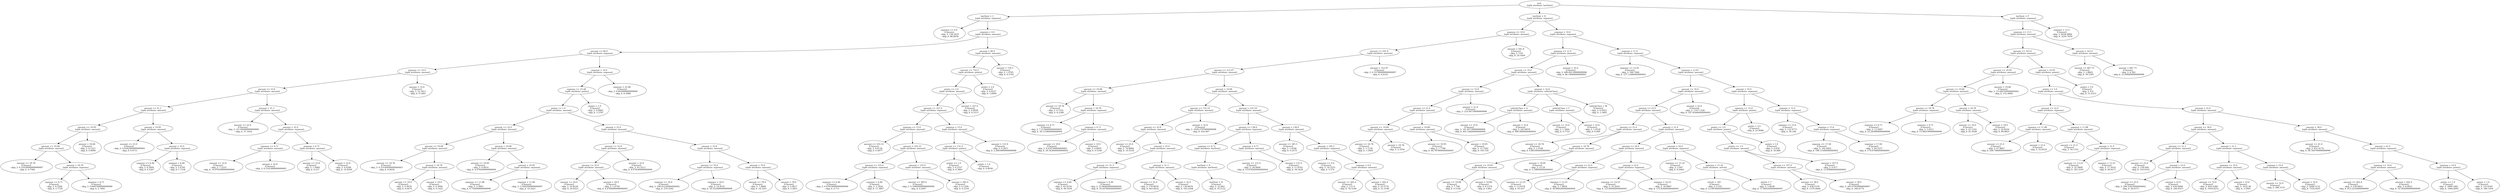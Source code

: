 // Road_Traffic_Fine_Management_Process-p_3-3
digraph "Road_Traffic_Fine_Management_Process-p_3-3" {
	"3c8ac6e2-2ae0-4199-8a0b-90c5cde96ee3" [label="root 
 [split attribute: lastSent]"]
	"8b87edb1-fcb9-4e4b-b943-2a21a270612b" [label="lastSent = C 
 [split attribute: expense]"]
	"3c8ac6e2-2ae0-4199-8a0b-90c5cde96ee3" -> "8b87edb1-fcb9-4e4b-b943-2a21a270612b"
	"3465c478-6ee4-44f3-8341-3a86ea8bcb90" [label="expense <= 0.0 
 [Classes]: 
 - skip_3: 138.2425 
 - skip_4: 86.6636"]
	"8b87edb1-fcb9-4e4b-b943-2a21a270612b" -> "3465c478-6ee4-44f3-8341-3a86ea8bcb90"
	"7e988e8c-6f2f-4faa-9e35-3d3722dd7f3a" [label="expense > 0.0 
 [split attribute: amount]"]
	"8b87edb1-fcb9-4e4b-b943-2a21a270612b" -> "7e988e8c-6f2f-4faa-9e35-3d3722dd7f3a"
	"4990831f-ee50-441d-a0a9-41668dd08fc7" [label="amount <= 80.0 
 [split attribute: expense]"]
	"7e988e8c-6f2f-4faa-9e35-3d3722dd7f3a" -> "4990831f-ee50-441d-a0a9-41668dd08fc7"
	"782bbbac-84f0-4ae8-b218-c2c6013eff1a" [label="expense <= 10.0 
 [split attribute: amount]"]
	"4990831f-ee50-441d-a0a9-41668dd08fc7" -> "782bbbac-84f0-4ae8-b218-c2c6013eff1a"
	"6c2f4e33-06a5-4f91-b559-552ac1a17e0f" [label="amount <= 33.6 
 [split attribute: amount]"]
	"782bbbac-84f0-4ae8-b218-c2c6013eff1a" -> "6c2f4e33-06a5-4f91-b559-552ac1a17e0f"
	"76dfb13e-3bcc-42c3-9fd2-5d990db0d128" [label="amount <= 31.3 
 [split attribute: amount]"]
	"6c2f4e33-06a5-4f91-b559-552ac1a17e0f" -> "76dfb13e-3bcc-42c3-9fd2-5d990db0d128"
	"dac1cecf-eb70-46bc-9997-8d6b6c5b7caa" [label="amount <= 19.95 
 [split attribute: amount]"]
	"76dfb13e-3bcc-42c3-9fd2-5d990db0d128" -> "dac1cecf-eb70-46bc-9997-8d6b6c5b7caa"
	"f6bd2519-2205-463a-8eb7-9614b49efdc7" [label="amount <= 19.68 
 [split attribute: amount]"]
	"dac1cecf-eb70-46bc-9997-8d6b6c5b7caa" -> "f6bd2519-2205-463a-8eb7-9614b49efdc7"
	"10e842d8-c78d-496d-bb1b-2da9261cf358" [label="amount <= 18.78 
 [Classes]: 
 - skip_3: 0.32439999999999997 
 - skip_4: 0.7584"]
	"f6bd2519-2205-463a-8eb7-9614b49efdc7" -> "10e842d8-c78d-496d-bb1b-2da9261cf358"
	"dedc398c-cc82-44e5-8d9e-1a2dbd2b305d" [label="amount > 18.78 
 [split attribute: expense]"]
	"f6bd2519-2205-463a-8eb7-9614b49efdc7" -> "dedc398c-cc82-44e5-8d9e-1a2dbd2b305d"
	"a6a32d69-6a62-4fba-8272-35fe54be46c2" [label="expense <= 6.71 
 [Classes]: 
 - skip_3: 0.5508 
 - skip_4: 2.7729"]
	"dedc398c-cc82-44e5-8d9e-1a2dbd2b305d" -> "a6a32d69-6a62-4fba-8272-35fe54be46c2"
	"cf5d8933-6ede-44ba-a622-398d729d02cf" [label="expense > 6.71 
 [Classes]: 
 - skip_3: 0.6487999999999999 
 - skip_4: 2.7492"]
	"dedc398c-cc82-44e5-8d9e-1a2dbd2b305d" -> "cf5d8933-6ede-44ba-a622-398d729d02cf"
	"44dbd4c9-6ef1-4404-b042-957a85375885" [label="amount > 19.68 
 [Classes]: 
 - skip_3: 0.1323 
 - skip_4: 0.9006"]
	"dac1cecf-eb70-46bc-9997-8d6b6c5b7caa" -> "44dbd4c9-6ef1-4404-b042-957a85375885"
	"b9232f40-a60d-4c64-865a-edae65acc567" [label="amount > 19.95 
 [split attribute: amount]"]
	"76dfb13e-3bcc-42c3-9fd2-5d990db0d128" -> "b9232f40-a60d-4c64-865a-edae65acc567"
	"d9145935-d695-4a92-85f2-d9f28a132096" [label="amount <= 25.0 
 [Classes]: 
 - skip_3: 4.9342999999999995 
 - skip_4: 0.0711"]
	"b9232f40-a60d-4c64-865a-edae65acc567" -> "d9145935-d695-4a92-85f2-d9f28a132096"
	"8be79e7f-09cc-4b40-b213-8f8366c328d6" [label="amount > 25.0 
 [split attribute: expense]"]
	"b9232f40-a60d-4c64-865a-edae65acc567" -> "8be79e7f-09cc-4b40-b213-8f8366c328d6"
	"7fc104b4-5a0e-4184-a4bc-7eb87ab3bd94" [label="expense <= 6.46 
 [Classes]: 
 - skip_3: 4.5609 
 - skip_4: 4.5267"]
	"8be79e7f-09cc-4b40-b213-8f8366c328d6" -> "7fc104b4-5a0e-4184-a4bc-7eb87ab3bd94"
	"35e390ea-b655-4532-9786-61be21678026" [label="expense > 6.46 
 [Classes]: 
 - skip_3: 2.4795 
 - skip_4: 1.7538"]
	"8be79e7f-09cc-4b40-b213-8f8366c328d6" -> "35e390ea-b655-4532-9786-61be21678026"
	"c6801ac4-924e-42ca-83f9-589e4a8f1aaa" [label="amount > 31.3 
 [split attribute: amount]"]
	"6c2f4e33-06a5-4f91-b559-552ac1a17e0f" -> "c6801ac4-924e-42ca-83f9-589e4a8f1aaa"
	"cd9971f0-b9d9-4765-92bc-a9ac3e9dcc2f" [label="amount <= 32.0 
 [Classes]: 
 - skip_3: 10.109499999999999 
 - skip_4: 37.1616"]
	"c6801ac4-924e-42ca-83f9-589e4a8f1aaa" -> "cd9971f0-b9d9-4765-92bc-a9ac3e9dcc2f"
	"dfbef392-46fd-4d82-bdf5-962d421f25bb" [label="amount > 32.0 
 [split attribute: expense]"]
	"c6801ac4-924e-42ca-83f9-589e4a8f1aaa" -> "dfbef392-46fd-4d82-bdf5-962d421f25bb"
	"369b0967-a50b-4fb7-bea8-3e8c7cb3b42f" [label="expense <= 6.71 
 [split attribute: amount]"]
	"dfbef392-46fd-4d82-bdf5-962d421f25bb" -> "369b0967-a50b-4fb7-bea8-3e8c7cb3b42f"
	"f5983a97-18cd-4e01-8127-5e5b17928e79" [label="amount <= 32.8 
 [Classes]: 
 - skip_3: 7.2233 
 - skip_4: 14.978399999999999"]
	"369b0967-a50b-4fb7-bea8-3e8c7cb3b42f" -> "f5983a97-18cd-4e01-8127-5e5b17928e79"
	"53acd8dd-8676-40e8-9d19-c6f8ddb25fd6" [label="amount > 32.8 
 [Classes]: 
 - skip_3: 6.5161999999999995"]
	"369b0967-a50b-4fb7-bea8-3e8c7cb3b42f" -> "53acd8dd-8676-40e8-9d19-c6f8ddb25fd6"
	"2a30ee65-bb10-4d6b-b8fb-054dc9c47840" [label="expense > 6.71 
 [split attribute: amount]"]
	"dfbef392-46fd-4d82-bdf5-962d421f25bb" -> "2a30ee65-bb10-4d6b-b8fb-054dc9c47840"
	"35cdb6d7-ce2a-4d8e-a97b-f5cda8c9dd39" [label="amount <= 32.8 
 [Classes]: 
 - skip_3: 1.5069 
 - skip_4: 0.237"]
	"2a30ee65-bb10-4d6b-b8fb-054dc9c47840" -> "35cdb6d7-ce2a-4d8e-a97b-f5cda8c9dd39"
	"01492c46-9b17-4caf-be79-f1ea26391182" [label="amount > 32.8 
 [Classes]: 
 - skip_3: 4.0206 
 - skip_4: 10.8309"]
	"2a30ee65-bb10-4d6b-b8fb-054dc9c47840" -> "01492c46-9b17-4caf-be79-f1ea26391182"
	"ea8a0604-c2b5-42ea-907e-84983418a4f6" [label="amount > 33.6 
 [Classes]: 
 - skip_3: 52.3413 
 - skip_4: 9.1482"]
	"782bbbac-84f0-4ae8-b218-c2c6013eff1a" -> "ea8a0604-c2b5-42ea-907e-84983418a4f6"
	"135a97fc-e812-4379-9c21-73bdc5b9aa26" [label="expense > 10.0 
 [split attribute: expense]"]
	"4990831f-ee50-441d-a0a9-41668dd08fc7" -> "135a97fc-e812-4379-9c21-73bdc5b9aa26"
	"3836d38f-8be8-4cd1-a9cb-e8fa0475db26" [label="expense <= 25.48 
 [split attribute: points]"]
	"135a97fc-e812-4379-9c21-73bdc5b9aa26" -> "3836d38f-8be8-4cd1-a9cb-e8fa0475db26"
	"8e157be7-10c1-4ba1-b589-9ec0df6c953f" [label="points <= 1.0 
 [split attribute: amount]"]
	"3836d38f-8be8-4cd1-a9cb-e8fa0475db26" -> "8e157be7-10c1-4ba1-b589-9ec0df6c953f"
	"5deb0eee-1633-4255-b790-3a53ccfda2ae" [label="amount <= 22.0 
 [split attribute: amount]"]
	"8e157be7-10c1-4ba1-b589-9ec0df6c953f" -> "5deb0eee-1633-4255-b790-3a53ccfda2ae"
	"5edcc43f-be86-480d-b75f-43aebad6dd50" [label="amount <= 19.68 
 [split attribute: amount]"]
	"5deb0eee-1633-4255-b790-3a53ccfda2ae" -> "5edcc43f-be86-480d-b75f-43aebad6dd50"
	"9fae6fb6-41e1-4847-adae-0681469cef1a" [label="amount <= 18.78 
 [Classes]: 
 - skip_3: 0.33140000000000003 
 - skip_4: 0.6636"]
	"5edcc43f-be86-480d-b75f-43aebad6dd50" -> "9fae6fb6-41e1-4847-adae-0681469cef1a"
	"357480e1-8147-455e-86e1-61a64388ad14" [label="amount > 18.78 
 [split attribute: amount]"]
	"5edcc43f-be86-480d-b75f-43aebad6dd50" -> "357480e1-8147-455e-86e1-61a64388ad14"
	"938dc009-ff22-4652-8d7b-80bfdedf701c" [label="amount <= 19.0 
 [Classes]: 
 - skip_3: 0.3678 
 - skip_4: 0.0474"]
	"357480e1-8147-455e-86e1-61a64388ad14" -> "938dc009-ff22-4652-8d7b-80bfdedf701c"
	"513db2ae-0142-4d0c-a44e-fe8d40084a7f" [label="amount > 19.0 
 [Classes]: 
 - skip_3: 0.3094 
 - skip_4: 0.1422"]
	"357480e1-8147-455e-86e1-61a64388ad14" -> "513db2ae-0142-4d0c-a44e-fe8d40084a7f"
	"0a0334cd-6023-4009-872b-f5b2f59bd535" [label="amount > 19.68 
 [split attribute: amount]"]
	"5deb0eee-1633-4255-b790-3a53ccfda2ae" -> "0a0334cd-6023-4009-872b-f5b2f59bd535"
	"e8cd6770-ccbb-4b63-a424-c189f70fe738" [label="amount <= 19.95 
 [Classes]: 
 - skip_3: 0.4914 
 - skip_4: 4.479299999999999"]
	"0a0334cd-6023-4009-872b-f5b2f59bd535" -> "e8cd6770-ccbb-4b63-a424-c189f70fe738"
	"4fdb1fbc-148a-43fd-8aa2-eac8da4a02bc" [label="amount > 19.95 
 [split attribute: expense]"]
	"0a0334cd-6023-4009-872b-f5b2f59bd535" -> "4fdb1fbc-148a-43fd-8aa2-eac8da4a02bc"
	"4446b927-c44d-44ea-b182-8de228ac4636" [label="expense <= 11.88 
 [Classes]: 
 - skip_3: 3.5893 
 - skip_4: 9.716999999999999"]
	"4fdb1fbc-148a-43fd-8aa2-eac8da4a02bc" -> "4446b927-c44d-44ea-b182-8de228ac4636"
	"8733480d-a8e1-4029-b43f-83a012d9aa47" [label="expense > 11.88 
 [Classes]: 
 - skip_3: 3.5492999999999997 
 - skip_4: 10.2621"]
	"4fdb1fbc-148a-43fd-8aa2-eac8da4a02bc" -> "8733480d-a8e1-4029-b43f-83a012d9aa47"
	"dfdef309-2e36-45e0-87e9-255761e16c08" [label="amount > 22.0 
 [split attribute: amount]"]
	"8e157be7-10c1-4ba1-b589-9ec0df6c953f" -> "dfdef309-2e36-45e0-87e9-255761e16c08"
	"99048255-6082-4eb4-a8ed-88732cf939e2" [label="amount <= 32.8 
 [split attribute: amount]"]
	"dfdef309-2e36-45e0-87e9-255761e16c08" -> "99048255-6082-4eb4-a8ed-88732cf939e2"
	"2b40c365-b92d-4c70-aa87-cba7a46187dd" [label="amount <= 25.0 
 [split attribute: amount]"]
	"99048255-6082-4eb4-a8ed-88732cf939e2" -> "2b40c365-b92d-4c70-aa87-cba7a46187dd"
	"d615fc60-ffa2-4a75-95b7-e0c38f27b61b" [label="amount <= 24.0 
 [Classes]: 
 - skip_3: 10.8239 
 - skip_4: 20.8323"]
	"2b40c365-b92d-4c70-aa87-cba7a46187dd" -> "d615fc60-ffa2-4a75-95b7-e0c38f27b61b"
	"2e443de1-312e-46c0-9c90-d8eceb07212e" [label="amount > 24.0 
 [Classes]: 
 - skip_3: 1.0759 
 - skip_4: 6.4700999999999995"]
	"2b40c365-b92d-4c70-aa87-cba7a46187dd" -> "2e443de1-312e-46c0-9c90-d8eceb07212e"
	"d2e35569-e5cc-4364-b21f-3084f193571a" [label="amount > 25.0 
 [Classes]: 
 - skip_3: 45.3213 
 - skip_4: 4.479299999999999"]
	"99048255-6082-4eb4-a8ed-88732cf939e2" -> "d2e35569-e5cc-4364-b21f-3084f193571a"
	"9ed19582-749d-4e90-ad70-a0b1f87f01e7" [label="amount > 32.8 
 [split attribute: amount]"]
	"dfdef309-2e36-45e0-87e9-255761e16c08" -> "9ed19582-749d-4e90-ad70-a0b1f87f01e7"
	"26286cd4-df69-42bd-a112-75f3b34e9702" [label="amount <= 70.0 
 [split attribute: expense]"]
	"9ed19582-749d-4e90-ad70-a0b1f87f01e7" -> "26286cd4-df69-42bd-a112-75f3b34e9702"
	"2a1534d6-dbb5-4b3a-9327-1734e9cf1c6a" [label="expense <= 16.0 
 [Classes]: 
 - skip_3: 206.41230000000002 
 - skip_4: 270.5592"]
	"26286cd4-df69-42bd-a112-75f3b34e9702" -> "2a1534d6-dbb5-4b3a-9327-1734e9cf1c6a"
	"812aedf4-d2d6-4531-8067-5f7aed7b2446" [label="expense > 16.0 
 [Classes]: 
 - skip_3: 14.4555 
 - skip_4: 16.352999999999998"]
	"26286cd4-df69-42bd-a112-75f3b34e9702" -> "812aedf4-d2d6-4531-8067-5f7aed7b2446"
	"576cb09a-f361-49a2-af2b-ed1c08dbe99b" [label="amount > 70.0 
 [split attribute: amount]"]
	"9ed19582-749d-4e90-ad70-a0b1f87f01e7" -> "576cb09a-f361-49a2-af2b-ed1c08dbe99b"
	"3c221b37-414c-4d47-a767-2a3c3efd5193" [label="amount <= 78.0 
 [Classes]: 
 - skip_3: 7.4806 
 - skip_4: 18.3201"]
	"576cb09a-f361-49a2-af2b-ed1c08dbe99b" -> "3c221b37-414c-4d47-a767-2a3c3efd5193"
	"55dc0c07-3d2e-4d15-a7a1-b67398952089" [label="amount > 78.0 
 [Classes]: 
 - skip_3: 5.0617 
 - skip_4: 5.2851"]
	"576cb09a-f361-49a2-af2b-ed1c08dbe99b" -> "55dc0c07-3d2e-4d15-a7a1-b67398952089"
	"46188352-0ad0-49fc-830a-b4f035ee0a4d" [label="points > 1.0 
 [Classes]: 
 - skip_3: 0.0965 
 - skip_4: 3.5787"]
	"3836d38f-8be8-4cd1-a9cb-e8fa0475db26" -> "46188352-0ad0-49fc-830a-b4f035ee0a4d"
	"0e75454f-0b78-459b-a9a6-0161efad11b5" [label="expense > 25.48 
 [Classes]: 
 - skip_3: 6.863899999999999 
 - skip_4: 8.3088"]
	"135a97fc-e812-4379-9c21-73bdc5b9aa26" -> "0e75454f-0b78-459b-a9a6-0161efad11b5"
	"ddab5779-bb27-4f33-ad8e-992c731818bc" [label="amount > 80.0 
 [split attribute: amount]"]
	"7e988e8c-6f2f-4faa-9e35-3d3722dd7f3a" -> "ddab5779-bb27-4f33-ad8e-992c731818bc"
	"9b71cfa2-7b12-47f5-87c6-90cd3c8b79d5" [label="amount <= 716.5 
 [split attribute: points]"]
	"ddab5779-bb27-4f33-ad8e-992c731818bc" -> "9b71cfa2-7b12-47f5-87c6-90cd3c8b79d5"
	"f5afbdb3-95f8-4323-964c-7dcae9318447" [label="points <= 2.0 
 [split attribute: amount]"]
	"9b71cfa2-7b12-47f5-87c6-90cd3c8b79d5" -> "f5afbdb3-95f8-4323-964c-7dcae9318447"
	"298c9ca7-039a-458d-b17c-b82175ce4a09" [label="amount <= 327.0 
 [split attribute: expense]"]
	"f5afbdb3-95f8-4323-964c-7dcae9318447" -> "298c9ca7-039a-458d-b17c-b82175ce4a09"
	"f0e96957-11a9-4efe-b229-91d91f4cbd3b" [label="expense <= 15.0 
 [split attribute: amount]"]
	"298c9ca7-039a-458d-b17c-b82175ce4a09" -> "f0e96957-11a9-4efe-b229-91d91f4cbd3b"
	"08e549fd-7e37-4f1e-a6b1-650f586d99df" [label="amount <= 103.33 
 [Classes]: 
 - skip_3: 0.6138 
 - skip_4: 0.4977"]
	"f0e96957-11a9-4efe-b229-91d91f4cbd3b" -> "08e549fd-7e37-4f1e-a6b1-650f586d99df"
	"2f30d81c-0b26-49bc-bc8b-684a22ae60b1" [label="amount > 103.33 
 [split attribute: amount]"]
	"f0e96957-11a9-4efe-b229-91d91f4cbd3b" -> "2f30d81c-0b26-49bc-bc8b-684a22ae60b1"
	"830c69f6-9932-4712-bccc-df3de222911b" [label="amount <= 155.0 
 [split attribute: expense]"]
	"2f30d81c-0b26-49bc-bc8b-684a22ae60b1" -> "830c69f6-9932-4712-bccc-df3de222911b"
	"2d898552-8d5d-49dd-829f-c34f8612c65c" [label="expense <= 6.46 
 [Classes]: 
 - skip_3: 0.07619999999999999 
 - skip_4: 0.711"]
	"830c69f6-9932-4712-bccc-df3de222911b" -> "2d898552-8d5d-49dd-829f-c34f8612c65c"
	"53e140db-3ead-47bf-be4f-07054ebd86f4" [label="expense > 6.46 
 [Classes]: 
 - skip_3: 3.1824 
 - skip_4: 11.3997"]
	"830c69f6-9932-4712-bccc-df3de222911b" -> "53e140db-3ead-47bf-be4f-07054ebd86f4"
	"ea229d6b-ceef-4b2d-937c-f58d01262354" [label="amount > 155.0 
 [split attribute: amount]"]
	"2f30d81c-0b26-49bc-bc8b-684a22ae60b1" -> "ea229d6b-ceef-4b2d-937c-f58d01262354"
	"f809c184-e786-48f0-82fe-05a9e23f6a15" [label="amount <= 285.0 
 [Classes]: 
 - skip_3: 0.16849999999999998 
 - skip_4: 0.2607"]
	"ea229d6b-ceef-4b2d-937c-f58d01262354" -> "f809c184-e786-48f0-82fe-05a9e23f6a15"
	"c3ba6b68-47b8-4e64-8e9f-54fbf14b8c0b" [label="amount > 285.0 
 [Classes]: 
 - skip_3: 0.1294 
 - skip_4: 0.3318"]
	"ea229d6b-ceef-4b2d-937c-f58d01262354" -> "c3ba6b68-47b8-4e64-8e9f-54fbf14b8c0b"
	"b9407b09-7a67-455e-a525-4f3e38063bcf" [label="expense > 15.0 
 [split attribute: amount]"]
	"298c9ca7-039a-458d-b17c-b82175ce4a09" -> "b9407b09-7a67-455e-a525-4f3e38063bcf"
	"88c78b94-5e5a-47ab-9db3-5bb954303c3e" [label="amount <= 131.0 
 [split attribute: points]"]
	"b9407b09-7a67-455e-a525-4f3e38063bcf" -> "88c78b94-5e5a-47ab-9db3-5bb954303c3e"
	"595b1772-22d4-40a6-b88f-6bf564ad9738" [label="points <= 1.0 
 [Classes]: 
 - skip_3: 0.2337 
 - skip_4: 4.3845"]
	"88c78b94-5e5a-47ab-9db3-5bb954303c3e" -> "595b1772-22d4-40a6-b88f-6bf564ad9738"
	"bab2242c-7a4f-4ee6-a56f-41d272cbc64e" [label="points > 1.0 
 [Classes]: 
 - skip_4: 0.8058"]
	"88c78b94-5e5a-47ab-9db3-5bb954303c3e" -> "bab2242c-7a4f-4ee6-a56f-41d272cbc64e"
	"615f0a57-f219-4c54-b170-bb1baa727dad" [label="amount > 131.0 
 [Classes]: 
 - skip_3: 0.2871 
 - skip_4: 2.2843999999999998"]
	"b9407b09-7a67-455e-a525-4f3e38063bcf" -> "615f0a57-f219-4c54-b170-bb1baa727dad"
	"b9700f1c-7d1f-40aa-8049-1d854be0df4a" [label="amount > 327.0 
 [Classes]: 
 - skip_3: 0.0936 
 - skip_4: 4.5313"]
	"f5afbdb3-95f8-4323-964c-7dcae9318447" -> "b9700f1c-7d1f-40aa-8049-1d854be0df4a"
	"19b393b0-5647-46c4-9424-a918868e0d11" [label="points > 2.0 
 [Classes]: 
 - skip_3: 0.0237 
 - skip_4: 3.0099"]
	"9b71cfa2-7b12-47f5-87c6-90cd3c8b79d5" -> "19b393b0-5647-46c4-9424-a918868e0d11"
	"bf13ed78-b880-4482-ad17-93bc5e2b0a51" [label="amount > 716.5 
 [Classes]: 
 - skip_3: 1.0705 
 - skip_4: 0.3792"]
	"ddab5779-bb27-4f33-ad8e-992c731818bc" -> "bf13ed78-b880-4482-ad17-93bc5e2b0a51"
	"0e0232b1-1c31-4fa6-986e-9035e5425f52" [label="lastSent = N 
 [split attribute: expense]"]
	"3c8ac6e2-2ae0-4199-8a0b-90c5cde96ee3" -> "0e0232b1-1c31-4fa6-986e-9035e5425f52"
	"c3de9c24-60a2-4fd9-9326-acb28c176ae5" [label="expense <= 10.0 
 [split attribute: amount]"]
	"0e0232b1-1c31-4fa6-986e-9035e5425f52" -> "c3de9c24-60a2-4fd9-9326-acb28c176ae5"
	"f431fc5c-f9d4-425a-9e79-206a01028817" [label="amount <= 541.8 
 [split attribute: amount]"]
	"c3de9c24-60a2-4fd9-9326-acb28c176ae5" -> "f431fc5c-f9d4-425a-9e79-206a01028817"
	"39b26da2-01a4-4e66-9ebb-708c6da9d5cb" [label="amount <= 312.97 
 [split attribute: amount]"]
	"f431fc5c-f9d4-425a-9e79-206a01028817" -> "39b26da2-01a4-4e66-9ebb-708c6da9d5cb"
	"660966d6-31a7-40d5-b1e0-e85b27974653" [label="amount <= 19.68 
 [split attribute: amount]"]
	"39b26da2-01a4-4e66-9ebb-708c6da9d5cb" -> "660966d6-31a7-40d5-b1e0-e85b27974653"
	"9a1fabbe-fab0-4c70-be21-77b9ea5fd166" [label="amount <= 18.78 
 [Classes]: 
 - skip_3: 4.7102 
 - skip_4: 8.2368"]
	"660966d6-31a7-40d5-b1e0-e85b27974653" -> "9a1fabbe-fab0-4c70-be21-77b9ea5fd166"
	"69064642-ed0b-440f-9180-91209a976734" [label="amount > 18.78 
 [split attribute: expense]"]
	"660966d6-31a7-40d5-b1e0-e85b27974653" -> "69064642-ed0b-440f-9180-91209a976734"
	"603fcf35-7cf7-4113-ad09-e692049cb195" [label="expense <= 6.71 
 [Classes]: 
 - skip_3: 7.2136000000000005 
 - skip_4: 30.115800000000004"]
	"69064642-ed0b-440f-9180-91209a976734" -> "603fcf35-7cf7-4113-ad09-e692049cb195"
	"7424dd74-bed9-4bed-a440-5ea6727affd4" [label="expense > 6.71 
 [split attribute: amount]"]
	"69064642-ed0b-440f-9180-91209a976734" -> "7424dd74-bed9-4bed-a440-5ea6727affd4"
	"da55f4b1-a8f8-4832-898c-92f3d89556e7" [label="amount <= 19.0 
 [Classes]: 
 - skip_3: 8.434700000000001 
 - skip_4: 29.343600000000002"]
	"7424dd74-bed9-4bed-a440-5ea6727affd4" -> "da55f4b1-a8f8-4832-898c-92f3d89556e7"
	"2688d8bf-2d84-4181-8fa3-a191c3119631" [label="amount > 19.0 
 [Classes]: 
 - skip_3: 0.8405 
 - skip_4: 0.5148"]
	"7424dd74-bed9-4bed-a440-5ea6727affd4" -> "2688d8bf-2d84-4181-8fa3-a191c3119631"
	"90e7170e-ba7f-4a83-bb9b-6bfb123da684" [label="amount > 19.68 
 [split attribute: amount]"]
	"39b26da2-01a4-4e66-9ebb-708c6da9d5cb" -> "90e7170e-ba7f-4a83-bb9b-6bfb123da684"
	"9d1999b2-fa15-4c14-b75f-ab8021c2f57d" [label="amount <= 125.19 
 [split attribute: amount]"]
	"90e7170e-ba7f-4a83-bb9b-6bfb123da684" -> "9d1999b2-fa15-4c14-b75f-ab8021c2f57d"
	"8cfd2116-dc16-4892-b712-72c262e4b0ba" [label="amount <= 32.8 
 [split attribute: amount]"]
	"9d1999b2-fa15-4c14-b75f-ab8021c2f57d" -> "8cfd2116-dc16-4892-b712-72c262e4b0ba"
	"cd102b12-360d-49e7-a234-1ce4b4bf3e6d" [label="amount <= 25.0 
 [Classes]: 
 - skip_3: 74.8984 
 - skip_4: 10.5534"]
	"8cfd2116-dc16-4892-b712-72c262e4b0ba" -> "cd102b12-360d-49e7-a234-1ce4b4bf3e6d"
	"338b8ed9-2d63-4dc1-9160-f35f45cd5ff1" [label="amount > 25.0 
 [split attribute: amount]"]
	"8cfd2116-dc16-4892-b712-72c262e4b0ba" -> "338b8ed9-2d63-4dc1-9160-f35f45cd5ff1"
	"9479b01b-b0c9-4bdd-8d90-9e9eca5bb236" [label="amount <= 31.3 
 [split attribute: expense]"]
	"338b8ed9-2d63-4dc1-9160-f35f45cd5ff1" -> "9479b01b-b0c9-4bdd-8d90-9e9eca5bb236"
	"ca6be4dd-4a9f-4652-a269-38983434c9c4" [label="expense <= 6.46 
 [Classes]: 
 - skip_3: 83.4234 
 - skip_4: 49.1634"]
	"9479b01b-b0c9-4bdd-8d90-9e9eca5bb236" -> "ca6be4dd-4a9f-4652-a269-38983434c9c4"
	"d5d1b552-2fc1-40bc-8694-37eb160f981d" [label="expense > 6.46 
 [Classes]: 
 - skip_3: 33.964600000000004 
 - skip_4: 19.047600000000003"]
	"9479b01b-b0c9-4bdd-8d90-9e9eca5bb236" -> "d5d1b552-2fc1-40bc-8694-37eb160f981d"
	"86a42b40-43d2-4c3f-a167-304d7436741e" [label="amount > 31.3 
 [split attribute: amount]"]
	"338b8ed9-2d63-4dc1-9160-f35f45cd5ff1" -> "86a42b40-43d2-4c3f-a167-304d7436741e"
	"8a4bce23-0931-41d6-be55-b7c7a88699c5" [label="amount <= 32.0 
 [Classes]: 
 - skip_3: 179.0878 
 - skip_4: 403.6032"]
	"86a42b40-43d2-4c3f-a167-304d7436741e" -> "8a4bce23-0931-41d6-be55-b7c7a88699c5"
	"0562f22e-4f68-409f-9ef9-62471ed80978" [label="amount > 32.0 
 [Classes]: 
 - skip_3: 130.6676 
 - skip_4: 165.2508"]
	"86a42b40-43d2-4c3f-a167-304d7436741e" -> "0562f22e-4f68-409f-9ef9-62471ed80978"
	"799529fd-12a2-4468-b085-6e30a1d8e7d3" [label="amount > 32.8 
 [Classes]: 
 - skip_3: 1628.2787999999998 
 - skip_4: 416.947"]
	"9d1999b2-fa15-4c14-b75f-ab8021c2f57d" -> "799529fd-12a2-4468-b085-6e30a1d8e7d3"
	"7b9de686-f168-4589-9568-cd8972f27d66" [label="amount > 125.19 
 [split attribute: amount]"]
	"90e7170e-ba7f-4a83-bb9b-6bfb123da684" -> "7b9de686-f168-4589-9568-cd8972f27d66"
	"f187f090-c1d2-4c79-96b3-1ffafa60b579" [label="amount <= 138.0 
 [split attribute: expense]"]
	"7b9de686-f168-4589-9568-cd8972f27d66" -> "f187f090-c1d2-4c79-96b3-1ffafa60b579"
	"c4f05e3d-2b02-41a9-9ab0-a54fccd27c5c" [label="expense <= 6.71 
 [split attribute: lastSent]"]
	"f187f090-c1d2-4c79-96b3-1ffafa60b579" -> "c4f05e3d-2b02-41a9-9ab0-a54fccd27c5c"
	"6674ff06-2107-4e0e-8531-b2ed92de5404" [label="lastSent = N 
 [split attribute: lastSent]"]
	"c4f05e3d-2b02-41a9-9ab0-a54fccd27c5c" -> "6674ff06-2107-4e0e-8531-b2ed92de5404"
	"36eae4bc-df4c-48fd-ad7a-785f88ba670e" [label="lastSent = N 
 [Classes]: 
 - skip_3: 32.062 
 - skip_4: 35.5122"]
	"6674ff06-2107-4e0e-8531-b2ed92de5404" -> "36eae4bc-df4c-48fd-ad7a-785f88ba670e"
	"e24b0ea0-399a-47e0-80ff-77a3e5f1e728" [label="expense > 6.71 
 [split attribute: amount]"]
	"f187f090-c1d2-4c79-96b3-1ffafa60b579" -> "e24b0ea0-399a-47e0-80ff-77a3e5f1e728"
	"2f5f401f-faf1-4ea4-b9b5-dc37904d7798" [label="amount <= 131.0 
 [Classes]: 
 - skip_3: 28.0604 
 - skip_4: 53.678200000000004"]
	"e24b0ea0-399a-47e0-80ff-77a3e5f1e728" -> "2f5f401f-faf1-4ea4-b9b5-dc37904d7798"
	"68eb20ca-46c9-4508-a073-404cece417a4" [label="amount > 131.0 
 [Classes]: 
 - skip_3: 11.8762 
 - skip_4: 36.3436"]
	"e24b0ea0-399a-47e0-80ff-77a3e5f1e728" -> "68eb20ca-46c9-4508-a073-404cece417a4"
	"0bdfc1b6-adcb-428a-a197-e346eacd395e" [label="amount > 138.0 
 [split attribute: amount]"]
	"7b9de686-f168-4589-9568-cd8972f27d66" -> "0bdfc1b6-adcb-428a-a197-e346eacd395e"
	"798a8ede-1223-4755-a971-ebcc87686a6f" [label="amount <= 185.5 
 [Classes]: 
 - skip_3: 1.4196 
 - skip_4: 0.2574"]
	"0bdfc1b6-adcb-428a-a197-e346eacd395e" -> "798a8ede-1223-4755-a971-ebcc87686a6f"
	"6632077f-03a5-4fa2-9bcc-4d8e218314d3" [label="amount > 185.5 
 [split attribute: expense]"]
	"0bdfc1b6-adcb-428a-a197-e346eacd395e" -> "6632077f-03a5-4fa2-9bcc-4d8e218314d3"
	"3c9d9630-6640-48b6-a832-fac7b137369f" [label="expense <= 0.0 
 [Classes]: 
 - skip_3: 18.3255 
 - skip_4: 5.574"]
	"6632077f-03a5-4fa2-9bcc-4d8e218314d3" -> "3c9d9630-6640-48b6-a832-fac7b137369f"
	"38ef6199-e5b8-43cb-b622-9d9046c8b7ec" [label="expense > 0.0 
 [split attribute: amount]"]
	"6632077f-03a5-4fa2-9bcc-4d8e218314d3" -> "38ef6199-e5b8-43cb-b622-9d9046c8b7ec"
	"a5e98686-ebc0-4254-abb1-6528cf16e133" [label="amount <= 262.4 
 [Classes]: 
 - skip_3: 111.0 
 - skip_4: 78.5148"]
	"38ef6199-e5b8-43cb-b622-9d9046c8b7ec" -> "a5e98686-ebc0-4254-abb1-6528cf16e133"
	"e6a61dbc-2c78-4057-870c-14a8eebdb850" [label="amount > 262.4 
 [Classes]: 
 - skip_3: 25.5735 
 - skip_4: 31.5148"]
	"38ef6199-e5b8-43cb-b622-9d9046c8b7ec" -> "e6a61dbc-2c78-4057-870c-14a8eebdb850"
	"11dd2b80-a45b-46fa-8618-9fd75639ec67" [label="amount > 312.97 
 [Classes]: 
 - skip_3: 0.33799999999999997 
 - skip_4: 4.6332"]
	"f431fc5c-f9d4-425a-9e79-206a01028817" -> "11dd2b80-a45b-46fa-8618-9fd75639ec67"
	"6c713e26-d489-44f6-8487-4d267cc0ab79" [label="amount > 541.8 
 [Classes]: 
 - skip_3: 5.65 
 - skip_4: 24.5444"]
	"c3de9c24-60a2-4fd9-9326-acb28c176ae5" -> "6c713e26-d489-44f6-8487-4d267cc0ab79"
	"8b98f97e-8a37-42bb-bd99-d3cd79d270f7" [label="expense > 10.0 
 [split attribute: expense]"]
	"0e0232b1-1c31-4fa6-986e-9035e5425f52" -> "8b98f97e-8a37-42bb-bd99-d3cd79d270f7"
	"38be44a2-afea-44e8-92cd-bac446f4c5b5" [label="expense <= 11.0 
 [split attribute: amount]"]
	"8b98f97e-8a37-42bb-bd99-d3cd79d270f7" -> "38be44a2-afea-44e8-92cd-bac446f4c5b5"
	"f81a5719-10da-4646-b14e-564a412e1103" [label="amount <= 35.0 
 [split attribute: amount]"]
	"38be44a2-afea-44e8-92cd-bac446f4c5b5" -> "f81a5719-10da-4646-b14e-564a412e1103"
	"08acdd30-0429-4f20-90ce-4aafb4776378" [label="amount <= 32.8 
 [split attribute: amount]"]
	"f81a5719-10da-4646-b14e-564a412e1103" -> "08acdd30-0429-4f20-90ce-4aafb4776378"
	"54fa61e6-954d-46a4-9d99-f4787af5c140" [label="amount <= 21.0 
 [split attribute: amount]"]
	"08acdd30-0429-4f20-90ce-4aafb4776378" -> "54fa61e6-954d-46a4-9d99-f4787af5c140"
	"e5c1f9f3-5e07-44b5-b956-fb65306c9a77" [label="amount <= 19.68 
 [split attribute: amount]"]
	"54fa61e6-954d-46a4-9d99-f4787af5c140" -> "e5c1f9f3-5e07-44b5-b956-fb65306c9a77"
	"a2bdc39a-0e72-4c1a-adc5-e4b2cd973d4b" [label="amount <= 18.78 
 [Classes]: 
 - skip_3: 1.1128 
 - skip_4: 1.5444"]
	"e5c1f9f3-5e07-44b5-b956-fb65306c9a77" -> "a2bdc39a-0e72-4c1a-adc5-e4b2cd973d4b"
	"bd898c57-fbeb-4747-844c-97eb4e4d147d" [label="amount > 18.78 
 [Classes]: 
 - skip_3: 2.1056"]
	"e5c1f9f3-5e07-44b5-b956-fb65306c9a77" -> "bd898c57-fbeb-4747-844c-97eb4e4d147d"
	"d64a8d78-646f-4ab8-9c24-6daebd88dec5" [label="amount > 19.68 
 [split attribute: amount]"]
	"54fa61e6-954d-46a4-9d99-f4787af5c140" -> "d64a8d78-646f-4ab8-9c24-6daebd88dec5"
	"500493e3-5ecb-4b43-a63f-a79c0836366a" [label="amount <= 19.95 
 [Classes]: 
 - skip_3: 1.7766 
 - skip_4: 44.787600000000005"]
	"d64a8d78-646f-4ab8-9c24-6daebd88dec5" -> "500493e3-5ecb-4b43-a63f-a79c0836366a"
	"13853d76-4516-4277-8e90-8909788c36fe" [label="amount > 19.95 
 [Classes]: 
 - skip_3: 15.7282 
 - skip_4: 105.534"]
	"d64a8d78-646f-4ab8-9c24-6daebd88dec5" -> "13853d76-4516-4277-8e90-8909788c36fe"
	"8b4f8c3e-054e-488c-a800-ec40279f98dd" [label="amount > 21.0 
 [Classes]: 
 - skip_3: 214.04739999999998"]
	"08acdd30-0429-4f20-90ce-4aafb4776378" -> "8b4f8c3e-054e-488c-a800-ec40279f98dd"
	"b8f71ef4-7a82-472a-8a48-701153e01728" [label="amount > 32.8 
 [split attribute: vehicleClass]"]
	"f81a5719-10da-4646-b14e-564a412e1103" -> "b8f71ef4-7a82-472a-8a48-701153e01728"
	"694f30cf-420f-4578-9896-29695c87096a" [label="vehicleClass = A 
 [split attribute: amount]"]
	"b8f71ef4-7a82-472a-8a48-701153e01728" -> "694f30cf-420f-4578-9896-29695c87096a"
	"8b90e384-b0d1-48f5-8511-4ee9c1321567" [label="amount <= 33.6 
 [Classes]: 
 - skip_3: 141.85739999999998 
 - skip_4: 401.54400000000004"]
	"694f30cf-420f-4578-9896-29695c87096a" -> "8b90e384-b0d1-48f5-8511-4ee9c1321567"
	"7e98f416-0f3d-40cb-8939-7619b3221900" [label="amount > 33.6 
 [Classes]: 
 - skip_3: 243.8978 
 - skip_4: 900.9000000000001"]
	"694f30cf-420f-4578-9896-29695c87096a" -> "7e98f416-0f3d-40cb-8939-7619b3221900"
	"e9bb9a53-2dbb-4bf2-bbfc-e3815b4f2d07" [label="vehicleClass = C 
 [split attribute: amount]"]
	"b8f71ef4-7a82-472a-8a48-701153e01728" -> "e9bb9a53-2dbb-4bf2-bbfc-e3815b4f2d07"
	"5bd63396-5c5f-42c4-8cb1-05c643356d71" [label="amount <= 33.6 
 [Classes]: 
 - skip_3: 1.1844 
 - skip_4: 0.7722"]
	"e9bb9a53-2dbb-4bf2-bbfc-e3815b4f2d07" -> "5bd63396-5c5f-42c4-8cb1-05c643356d71"
	"518badcb-f532-4a72-8ad7-b3fe1196f597" [label="amount > 33.6 
 [Classes]: 
 - skip_3: 1.0528 
 - skip_4: 9.009"]
	"e9bb9a53-2dbb-4bf2-bbfc-e3815b4f2d07" -> "518badcb-f532-4a72-8ad7-b3fe1196f597"
	"d7456d36-540b-4d0f-8ec6-223eb0fda60f" [label="vehicleClass = M 
 [Classes]: 
 - skip_3: 0.5922 
 - skip_4: 3.3462"]
	"b8f71ef4-7a82-472a-8a48-701153e01728" -> "d7456d36-540b-4d0f-8ec6-223eb0fda60f"
	"478970d1-8557-4e09-bc42-fc9512e73dc0" [label="amount > 35.0 
 [Classes]: 
 - skip_3: 489.60139999999996 
 - skip_4: 96.19940000000001"]
	"38be44a2-afea-44e8-92cd-bac446f4c5b5" -> "478970d1-8557-4e09-bc42-fc9512e73dc0"
	"02ff9821-f548-471b-a6a0-71c2baae7624" [label="expense > 11.0 
 [split attribute: expense]"]
	"8b98f97e-8a37-42bb-bd99-d3cd79d270f7" -> "02ff9821-f548-471b-a6a0-71c2baae7624"
	"82b4c0d4-c571-46ce-8f2e-f144488b6240" [label="expense <= 12.91 
 [Classes]: 
 - skip_3: 590.7964 
 - skip_4: 127.12480000000001"]
	"02ff9821-f548-471b-a6a0-71c2baae7624" -> "82b4c0d4-c571-46ce-8f2e-f144488b6240"
	"818e2c5f-bf79-4a0f-acac-a3d1953ab446" [label="expense > 12.91 
 [split attribute: amount]"]
	"02ff9821-f548-471b-a6a0-71c2baae7624" -> "818e2c5f-bf79-4a0f-acac-a3d1953ab446"
	"097345b1-7f77-4df4-909f-2d316d34967a" [label="amount <= 35.0 
 [split attribute: amount]"]
	"818e2c5f-bf79-4a0f-acac-a3d1953ab446" -> "097345b1-7f77-4df4-909f-2d316d34967a"
	"153667df-d360-45d2-b9aa-6ff59654cd8c" [label="amount <= 25.0 
 [split attribute: amount]"]
	"097345b1-7f77-4df4-909f-2d316d34967a" -> "153667df-d360-45d2-b9aa-6ff59654cd8c"
	"329611f1-536b-40d9-a502-f00578d08e30" [label="amount <= 21.0 
 [split attribute: amount]"]
	"153667df-d360-45d2-b9aa-6ff59654cd8c" -> "329611f1-536b-40d9-a502-f00578d08e30"
	"bff9efc7-2b0f-4dd0-84f4-abdb98e2a029" [label="amount <= 18.78 
 [Classes]: 
 - skip_3: 1.5106 
 - skip_4: 4.861000000000001"]
	"329611f1-536b-40d9-a502-f00578d08e30" -> "bff9efc7-2b0f-4dd0-84f4-abdb98e2a029"
	"87c06e73-8f45-4c87-962e-e6ec394a0114" [label="amount > 18.78 
 [split attribute: amount]"]
	"329611f1-536b-40d9-a502-f00578d08e30" -> "87c06e73-8f45-4c87-962e-e6ec394a0114"
	"8bc69742-9351-4de5-9892-d8795b384dc2" [label="amount <= 19.95 
 [split attribute: amount]"]
	"87c06e73-8f45-4c87-962e-e6ec394a0114" -> "8bc69742-9351-4de5-9892-d8795b384dc2"
	"b06fab9b-68aa-4205-91dc-03afa0353cd4" [label="amount <= 19.68 
 [Classes]: 
 - skip_3: 7.748 
 - skip_4: 0.5148"]
	"8bc69742-9351-4de5-9892-d8795b384dc2" -> "b06fab9b-68aa-4205-91dc-03afa0353cd4"
	"44b64282-f56c-4006-99b9-e786222ebbac" [label="amount > 19.68 
 [Classes]: 
 - skip_3: 8.1374 
 - skip_4: 3.861"]
	"8bc69742-9351-4de5-9892-d8795b384dc2" -> "44b64282-f56c-4006-99b9-e786222ebbac"
	"dfa59e34-e725-4195-b857-bc3e79bbc959" [label="amount > 19.95 
 [Classes]: 
 - skip_3: 23.29 
 - skip_4: 5.148000000000001"]
	"87c06e73-8f45-4c87-962e-e6ec394a0114" -> "dfa59e34-e725-4195-b857-bc3e79bbc959"
	"7b8b1ed3-2531-41f7-9d50-b3c3b4a25a4c" [label="amount > 21.0 
 [split attribute: amount]"]
	"153667df-d360-45d2-b9aa-6ff59654cd8c" -> "7b8b1ed3-2531-41f7-9d50-b3c3b4a25a4c"
	"b7084b5b-4501-471f-a907-f2208ed2fc85" [label="amount <= 24.0 
 [split attribute: amount]"]
	"7b8b1ed3-2531-41f7-9d50-b3c3b4a25a4c" -> "b7084b5b-4501-471f-a907-f2208ed2fc85"
	"cd262ba7-b471-4e7a-b334-246a9b61e31a" [label="amount <= 22.0 
 [split attribute: expense]"]
	"b7084b5b-4501-471f-a907-f2208ed2fc85" -> "cd262ba7-b471-4e7a-b334-246a9b61e31a"
	"04997971-e87e-4f9a-bd4a-2991801eb72a" [label="expense <= 13.25 
 [Classes]: 
 - skip_3: 13.0378 
 - skip_4: 65.637"]
	"cd262ba7-b471-4e7a-b334-246a9b61e31a" -> "04997971-e87e-4f9a-bd4a-2991801eb72a"
	"e118d70d-3b69-4823-84e9-5181fde8d048" [label="expense > 13.25 
 [Classes]: 
 - skip_3: 7.8854 
 - skip_4: 40.669200000000004"]
	"cd262ba7-b471-4e7a-b334-246a9b61e31a" -> "e118d70d-3b69-4823-84e9-5181fde8d048"
	"4b90118e-4274-48cb-b35f-28cb8384d453" [label="amount > 22.0 
 [split attribute: expense]"]
	"b7084b5b-4501-471f-a907-f2208ed2fc85" -> "4b90118e-4274-48cb-b35f-28cb8384d453"
	"6ba09d38-3cd6-487e-a36f-f3bfc2d19b01" [label="expense <= 14.25 
 [Classes]: 
 - skip_3: 35.2616 
 - skip_4: 123.80940000000001"]
	"4b90118e-4274-48cb-b35f-28cb8384d453" -> "6ba09d38-3cd6-487e-a36f-f3bfc2d19b01"
	"3a7e9a93-bc93-4846-be3b-cb79171b9a4e" [label="expense > 14.25 
 [Classes]: 
 - skip_3: 34.9987 
 - skip_4: 115.83000000000001"]
	"4b90118e-4274-48cb-b35f-28cb8384d453" -> "3a7e9a93-bc93-4846-be3b-cb79171b9a4e"
	"5f6bc6a0-ac64-4019-9c17-1072bfac264a" [label="amount > 24.0 
 [split attribute: expense]"]
	"7b8b1ed3-2531-41f7-9d50-b3c3b4a25a4c" -> "5f6bc6a0-ac64-4019-9c17-1072bfac264a"
	"c83fcbca-1405-4167-a5c6-096394cad865" [label="expense <= 15.16 
 [Classes]: 
 - skip_3: 2.047 
 - skip_4: 9.2664"]
	"5f6bc6a0-ac64-4019-9c17-1072bfac264a" -> "c83fcbca-1405-4167-a5c6-096394cad865"
	"6950f7f0-cad1-4a81-9c0c-9fff06f82e34" [label="expense > 15.16 
 [split attribute: article]"]
	"5f6bc6a0-ac64-4019-9c17-1072bfac264a" -> "6950f7f0-cad1-4a81-9c0c-9fff06f82e34"
	"ef7536da-d064-42be-bb6b-2933d19e1940" [label="article = 181 
 [Classes]: 
 - skip_3: 0.101 
 - skip_4: 12.097800000000001"]
	"6950f7f0-cad1-4a81-9c0c-9fff06f82e34" -> "ef7536da-d064-42be-bb6b-2933d19e1940"
	"5ff38fe9-8505-4557-8261-0a3053bb837f" [label="article = 7 
 [Classes]: 
 - skip_3: 5.4638 
 - skip_4: 57.400200000000005"]
	"6950f7f0-cad1-4a81-9c0c-9fff06f82e34" -> "5ff38fe9-8505-4557-8261-0a3053bb837f"
	"fc6716ef-4257-4f45-9c47-af387f263c0b" [label="amount > 25.0 
 [Classes]: 
 - skip_3: 1147.1326 
 - skip_4: 107.85060000000001"]
	"097345b1-7f77-4df4-909f-2d316d34967a" -> "fc6716ef-4257-4f45-9c47-af387f263c0b"
	"843476c2-0fb3-4065-928a-53b2c1144a92" [label="amount > 35.0 
 [split attribute: expense]"]
	"818e2c5f-bf79-4a0f-acac-a3d1953ab446" -> "843476c2-0fb3-4065-928a-53b2c1144a92"
	"afd63df0-fe61-4da7-8a7c-9c9b81af4d3f" [label="expense <= 15.0 
 [split attribute: points]"]
	"843476c2-0fb3-4065-928a-53b2c1144a92" -> "afd63df0-fe61-4da7-8a7c-9c9b81af4d3f"
	"e551b3e8-f60d-4b41-9718-73b5347355ea" [label="points <= 2.0 
 [split attribute: points]"]
	"afd63df0-fe61-4da7-8a7c-9c9b81af4d3f" -> "e551b3e8-f60d-4b41-9718-73b5347355ea"
	"7c769c31-7cf8-47f3-8c52-b6d94d45c01c" [label="points <= 1.0 
 [split attribute: amount]"]
	"e551b3e8-f60d-4b41-9718-73b5347355ea" -> "7c769c31-7cf8-47f3-8c52-b6d94d45c01c"
	"de037371-a55b-4165-bfcb-c91e75fe84e3" [label="amount <= 357.0 
 [split attribute: amount]"]
	"7c769c31-7cf8-47f3-8c52-b6d94d45c01c" -> "de037371-a55b-4165-bfcb-c91e75fe84e3"
	"c3edc794-3c74-4514-ac5b-fc390b3a3572" [label="amount <= 38.0 
 [Classes]: 
 - skip_3: 438.5376 
 - skip_4: 1379.4066"]
	"de037371-a55b-4165-bfcb-c91e75fe84e3" -> "c3edc794-3c74-4514-ac5b-fc390b3a3572"
	"1f8c91fc-cf2f-4f64-aee6-12620d3bc0be" [label="amount > 38.0 
 [Classes]: 
 - skip_3: 263.07959999999997 
 - skip_4: 346.8774"]
	"de037371-a55b-4165-bfcb-c91e75fe84e3" -> "1f8c91fc-cf2f-4f64-aee6-12620d3bc0be"
	"306de877-4fee-4aba-b22a-c62cf0fc55e5" [label="amount > 357.0 
 [Classes]: 
 - skip_3: 0.477 
 - skip_4: 15.958800000000002"]
	"7c769c31-7cf8-47f3-8c52-b6d94d45c01c" -> "306de877-4fee-4aba-b22a-c62cf0fc55e5"
	"1619efcc-6711-461b-b88c-b549e7a7468a" [label="points > 1.0 
 [Classes]: 
 - skip_3: 0.639 
 - skip_4: 30.888"]
	"e551b3e8-f60d-4b41-9718-73b5347355ea" -> "1619efcc-6711-461b-b88c-b549e7a7468a"
	"f6681cd9-d76a-494b-8fff-0ad201a87809" [label="points > 2.0 
 [Classes]: 
 - skip_4: 22.9086"]
	"afd63df0-fe61-4da7-8a7c-9c9b81af4d3f" -> "f6681cd9-d76a-494b-8fff-0ad201a87809"
	"9a5db223-d6ff-406c-b481-db6ef6071b65" [label="expense > 15.0 
 [split attribute: expense]"]
	"843476c2-0fb3-4065-928a-53b2c1144a92" -> "9a5db223-d6ff-406c-b481-db6ef6071b65"
	"d51f6415-bfef-4ffe-a935-57dcf44cdeab" [label="expense <= 15.6 
 [Classes]: 
 - skip_3: 132.9773 
 - skip_4: 50.148"]
	"9a5db223-d6ff-406c-b481-db6ef6071b65" -> "d51f6415-bfef-4ffe-a935-57dcf44cdeab"
	"d74732b0-cb8a-49a0-ab3c-1ce579d000c3" [label="expense > 15.6 
 [split attribute: expense]"]
	"9a5db223-d6ff-406c-b481-db6ef6071b65" -> "d74732b0-cb8a-49a0-ab3c-1ce579d000c3"
	"9242c9c9-0d45-4a38-a1b8-aa52ce9e6d85" [label="expense <= 17.04 
 [Classes]: 
 - skip_3: 102.4402 
 - skip_4: 190.15300000000002"]
	"d74732b0-cb8a-49a0-ab3c-1ce579d000c3" -> "9242c9c9-0d45-4a38-a1b8-aa52ce9e6d85"
	"2db3caf7-e0e0-44ac-ad42-0b3f67a2c252" [label="expense > 17.04 
 [Classes]: 
 - skip_3: 69.2257 
 - skip_4: 174.67680000000001"]
	"d74732b0-cb8a-49a0-ab3c-1ce579d000c3" -> "2db3caf7-e0e0-44ac-ad42-0b3f67a2c252"
	"e2a80245-50a2-4ee0-acb1-2683b1edbb75" [label="lastSent = P 
 [split attribute: expense]"]
	"3c8ac6e2-2ae0-4199-8a0b-90c5cde96ee3" -> "e2a80245-50a2-4ee0-acb1-2683b1edbb75"
	"c3b2be02-954d-45d6-94ce-be5688507fc9" [label="expense <= 13.5 
 [split attribute: amount]"]
	"e2a80245-50a2-4ee0-acb1-2683b1edbb75" -> "c3b2be02-954d-45d6-94ce-be5688507fc9"
	"9354e404-24eb-4049-8cf1-533ec7e06370" [label="amount <= 323.0 
 [split attribute: amount]"]
	"c3b2be02-954d-45d6-94ce-be5688507fc9" -> "9354e404-24eb-4049-8cf1-533ec7e06370"
	"416ad567-b53b-44f6-a3be-0f5a12307523" [label="amount <= 19.95 
 [split attribute: amount]"]
	"9354e404-24eb-4049-8cf1-533ec7e06370" -> "416ad567-b53b-44f6-a3be-0f5a12307523"
	"66901103-deba-4dd1-9d74-d01495a29ade" [label="amount <= 19.68 
 [split attribute: amount]"]
	"416ad567-b53b-44f6-a3be-0f5a12307523" -> "66901103-deba-4dd1-9d74-d01495a29ade"
	"644c8922-622b-4928-8c40-8371849f03ae" [label="amount <= 18.78 
 [split attribute: expense]"]
	"66901103-deba-4dd1-9d74-d01495a29ade" -> "644c8922-622b-4928-8c40-8371849f03ae"
	"e20536b0-ca9a-4cb7-b5a6-2f061b004e9f" [label="expense <= 6.71 
 [Classes]: 
 - skip_3: 12.5697 
 - skip_4: 22.285899999999998"]
	"644c8922-622b-4928-8c40-8371849f03ae" -> "e20536b0-ca9a-4cb7-b5a6-2f061b004e9f"
	"b5eaefd3-bc55-4a5e-93da-b463bb12c884" [label="expense > 6.71 
 [Classes]: 
 - skip_3: 5.6511 
 - skip_4: 15.940199999999999"]
	"644c8922-622b-4928-8c40-8371849f03ae" -> "b5eaefd3-bc55-4a5e-93da-b463bb12c884"
	"03f31e2c-584f-44b8-a568-d05adf1c5709" [label="amount > 18.78 
 [split attribute: amount]"]
	"66901103-deba-4dd1-9d74-d01495a29ade" -> "03f31e2c-584f-44b8-a568-d05adf1c5709"
	"93d6af62-6e74-4614-9ebc-bbb3563c60f2" [label="amount <= 19.0 
 [Classes]: 
 - skip_3: 25.1162 
 - skip_4: 81.9546"]
	"03f31e2c-584f-44b8-a568-d05adf1c5709" -> "93d6af62-6e74-4614-9ebc-bbb3563c60f2"
	"b705079e-5c90-43bc-8d8e-57ab0164212f" [label="amount > 19.0 
 [Classes]: 
 - skip_3: 24.8226 
 - skip_4: 89.8625"]
	"03f31e2c-584f-44b8-a568-d05adf1c5709" -> "b705079e-5c90-43bc-8d8e-57ab0164212f"
	"817c8933-56b1-4ab8-b60d-091b2a398ad4" [label="amount > 19.68 
 [Classes]: 
 - skip_3: 15.446700000000002 
 - skip_4: 152.4068"]
	"416ad567-b53b-44f6-a3be-0f5a12307523" -> "817c8933-56b1-4ab8-b60d-091b2a398ad4"
	"4bd83980-363c-4fa1-a232-91f407accfa7" [label="amount > 19.95 
 [split attribute: points]"]
	"9354e404-24eb-4049-8cf1-533ec7e06370" -> "4bd83980-363c-4fa1-a232-91f407accfa7"
	"b75020c2-328b-4547-8207-22f68635986c" [label="points <= 5.0 
 [split attribute: amount]"]
	"4bd83980-363c-4fa1-a232-91f407accfa7" -> "b75020c2-328b-4547-8207-22f68635986c"
	"768c5816-5184-4e2e-a0a7-3027b15da913" [label="amount <= 22.0 
 [split attribute: expense]"]
	"b75020c2-328b-4547-8207-22f68635986c" -> "768c5816-5184-4e2e-a0a7-3027b15da913"
	"52131563-7148-4f61-bf6e-7c56a4f02a33" [label="expense <= 11.88 
 [split attribute: amount]"]
	"768c5816-5184-4e2e-a0a7-3027b15da913" -> "52131563-7148-4f61-bf6e-7c56a4f02a33"
	"ee3cafb6-0a6d-4971-a93c-0fca2774a219" [label="amount <= 21.0 
 [Classes]: 
 - skip_3: 67.8847 
 - skip_4: 294.74899999999997"]
	"52131563-7148-4f61-bf6e-7c56a4f02a33" -> "ee3cafb6-0a6d-4971-a93c-0fca2774a219"
	"7e0ce178-7449-4390-bc55-aa966d5ed8de" [label="amount > 21.0 
 [Classes]: 
 - skip_3: 52.6524"]
	"52131563-7148-4f61-bf6e-7c56a4f02a33" -> "7e0ce178-7449-4390-bc55-aa966d5ed8de"
	"a2614d78-db2e-40c4-a366-859a422c7783" [label="expense > 11.88 
 [split attribute: amount]"]
	"768c5816-5184-4e2e-a0a7-3027b15da913" -> "a2614d78-db2e-40c4-a366-859a422c7783"
	"ea530ca0-c900-42ef-8c4f-7c9a77b06387" [label="amount <= 21.0 
 [Classes]: 
 - skip_3: 54.1352"]
	"a2614d78-db2e-40c4-a366-859a422c7783" -> "ea530ca0-c900-42ef-8c4f-7c9a77b06387"
	"ce33d67e-cbf5-42f6-bf89-78e4511df46e" [label="amount > 21.0 
 [split attribute: expense]"]
	"a2614d78-db2e-40c4-a366-859a422c7783" -> "ce33d67e-cbf5-42f6-bf89-78e4511df46e"
	"a35b1b99-072c-4192-8500-3f5c8d150846" [label="expense <= 13.25 
 [Classes]: 
 - skip_3: 32.5809 
 - skip_4: 183.3195"]
	"ce33d67e-cbf5-42f6-bf89-78e4511df46e" -> "a35b1b99-072c-4192-8500-3f5c8d150846"
	"4c2f5c12-b0fd-4ae7-8309-f6f8a2e80850" [label="expense > 13.25 
 [Classes]: 
 - skip_3: 17.3016 
 - skip_4: 99.9271"]
	"ce33d67e-cbf5-42f6-bf89-78e4511df46e" -> "4c2f5c12-b0fd-4ae7-8309-f6f8a2e80850"
	"e20efce1-4754-4b89-b455-587eddf37e65" [label="amount > 22.0 
 [split attribute: amount]"]
	"b75020c2-328b-4547-8207-22f68635986c" -> "e20efce1-4754-4b89-b455-587eddf37e65"
	"f6d6edb2-350c-422e-92be-6de7569e8304" [label="amount <= 38.0 
 [split attribute: amount]"]
	"e20efce1-4754-4b89-b455-587eddf37e65" -> "f6d6edb2-350c-422e-92be-6de7569e8304"
	"94b7af4b-dba1-4d10-8999-1b6be79c74ee" [label="amount <= 31.3 
 [split attribute: amount]"]
	"f6d6edb2-350c-422e-92be-6de7569e8304" -> "94b7af4b-dba1-4d10-8999-1b6be79c74ee"
	"aa9006a3-2630-42cb-86a8-3f95dac81d5e" [label="amount <= 23.0 
 [Classes]: 
 - skip_3: 158.049 
 - skip_4: 319.9105"]
	"94b7af4b-dba1-4d10-8999-1b6be79c74ee" -> "aa9006a3-2630-42cb-86a8-3f95dac81d5e"
	"22a2e6ce-7e68-4d0e-8169-fa9790a93ecd" [label="amount > 23.0 
 [split attribute: amount]"]
	"94b7af4b-dba1-4d10-8999-1b6be79c74ee" -> "22a2e6ce-7e68-4d0e-8169-fa9790a93ecd"
	"c446063f-e70f-45f8-8478-7abb20c15ada" [label="amount <= 25.0 
 [Classes]: 
 - skip_3: 206.52810000000002 
 - skip_4: 28.0371"]
	"22a2e6ce-7e68-4d0e-8169-fa9790a93ecd" -> "c446063f-e70f-45f8-8478-7abb20c15ada"
	"ad7afdaf-65e7-4ad8-bac6-eb5d0ba051d9" [label="amount > 25.0 
 [Classes]: 
 - skip_3: 630.8468 
 - skip_4: 240.8315"]
	"22a2e6ce-7e68-4d0e-8169-fa9790a93ecd" -> "ad7afdaf-65e7-4ad8-bac6-eb5d0ba051d9"
	"99b00a05-f92d-4fad-ab0c-cf12a4c2ad6a" [label="amount > 31.3 
 [split attribute: expense]"]
	"f6d6edb2-350c-422e-92be-6de7569e8304" -> "99b00a05-f92d-4fad-ab0c-cf12a4c2ad6a"
	"7b55d8f3-1e0e-4fa0-babe-618fb82559a9" [label="expense <= 10.0 
 [split attribute: amount]"]
	"99b00a05-f92d-4fad-ab0c-cf12a4c2ad6a" -> "7b55d8f3-1e0e-4fa0-babe-618fb82559a9"
	"983a1ca4-fea7-4c33-a8c5-7e6facf33197" [label="amount <= 33.6 
 [Classes]: 
 - skip_3: 824.5289 
 - skip_4: 1918.0252"]
	"7b55d8f3-1e0e-4fa0-babe-618fb82559a9" -> "983a1ca4-fea7-4c33-a8c5-7e6facf33197"
	"ca275a00-4d1e-4c76-a5e5-9fee31b6e607" [label="amount > 33.6 
 [Classes]: 
 - skip_3: 1032.46 
 - skip_4: 3.5945"]
	"7b55d8f3-1e0e-4fa0-babe-618fb82559a9" -> "ca275a00-4d1e-4c76-a5e5-9fee31b6e607"
	"a75f35cf-d5d7-4b25-88d2-af691946899c" [label="expense > 10.0 
 [split attribute: amount]"]
	"99b00a05-f92d-4fad-ab0c-cf12a4c2ad6a" -> "a75f35cf-d5d7-4b25-88d2-af691946899c"
	"ba76873e-7183-4b3b-a176-a449784d1ae3" [label="amount <= 32.0 
 [Classes]: 
 - skip_3: 286.3155"]
	"a75f35cf-d5d7-4b25-88d2-af691946899c" -> "ba76873e-7183-4b3b-a176-a449784d1ae3"
	"1aaffb85-2c8b-4b6a-bab8-272151c1f56e" [label="amount > 32.0 
 [Classes]: 
 - skip_3: 5048.5132 
 - skip_4: 7554.9201"]
	"a75f35cf-d5d7-4b25-88d2-af691946899c" -> "1aaffb85-2c8b-4b6a-bab8-272151c1f56e"
	"227ee5ea-79e1-4fad-a32d-4b87230b5517" [label="amount > 38.0 
 [split attribute: amount]"]
	"e20efce1-4754-4b89-b455-587eddf37e65" -> "227ee5ea-79e1-4fad-a32d-4b87230b5517"
	"63bdcbd5-9add-4106-b310-78562154d5af" [label="amount <= 41.0 
 [Classes]: 
 - skip_3: 831.4174 
 - skip_4: 56.760799999999996"]
	"227ee5ea-79e1-4fad-a32d-4b87230b5517" -> "63bdcbd5-9add-4106-b310-78562154d5af"
	"396384e0-7430-4c13-9eea-f6a15ffb1844" [label="amount > 41.0 
 [split attribute: expense]"]
	"227ee5ea-79e1-4fad-a32d-4b87230b5517" -> "396384e0-7430-4c13-9eea-f6a15ffb1844"
	"bf3affa8-cc3e-41b2-b5d3-195507660804" [label="expense <= 10.0 
 [split attribute: amount]"]
	"396384e0-7430-4c13-9eea-f6a15ffb1844" -> "bf3affa8-cc3e-41b2-b5d3-195507660804"
	"6e2e1740-3064-4c3c-9f9e-dc589ada70c3" [label="amount <= 262.4 
 [Classes]: 
 - skip_3: 230.0853 
 - skip_4: 613.2216999999999"]
	"bf3affa8-cc3e-41b2-b5d3-195507660804" -> "6e2e1740-3064-4c3c-9f9e-dc589ada70c3"
	"2c025187-8ee8-4172-86b5-8b049dcd8f23" [label="amount > 262.4 
 [Classes]: 
 - skip_3: 8.0022 
 - skip_4: 10.345699999999999"]
	"bf3affa8-cc3e-41b2-b5d3-195507660804" -> "2c025187-8ee8-4172-86b5-8b049dcd8f23"
	"e2a2a777-1a3f-4f0f-9797-a5b96793be07" [label="expense > 10.0 
 [split attribute: points]"]
	"396384e0-7430-4c13-9eea-f6a15ffb1844" -> "e2a2a777-1a3f-4f0f-9797-a5b96793be07"
	"ab2cb97c-9b2d-47e9-b8d1-f07eab024548" [label="points <= 1.0 
 [Classes]: 
 - skip_3: 3099.3481 
 - skip_4: 1964.6093"]
	"e2a2a777-1a3f-4f0f-9797-a5b96793be07" -> "ab2cb97c-9b2d-47e9-b8d1-f07eab024548"
	"f552a1db-6efe-4ec5-9bb8-a31dd0f75b83" [label="points > 1.0 
 [Classes]: 
 - skip_3: 123.6301 
 - skip_4: 340.1436"]
	"e2a2a777-1a3f-4f0f-9797-a5b96793be07" -> "f552a1db-6efe-4ec5-9bb8-a31dd0f75b83"
	"d3b81630-9fe4-4807-a58b-817d863a84c9" [label="points > 5.0 
 [Classes]: 
 - skip_3: 6.0 
 - skip_4: 31.0323"]
	"4bd83980-363c-4fa1-a232-91f407accfa7" -> "d3b81630-9fe4-4807-a58b-817d863a84c9"
	"f7a6078e-5fa5-47c7-af21-04197debaa2a" [label="amount > 323.0 
 [split attribute: amount]"]
	"c3b2be02-954d-45d6-94ce-be5688507fc9" -> "f7a6078e-5fa5-47c7-af21-04197debaa2a"
	"61e6152b-bebf-430d-8925-4cfeaca69b9f" [label="amount <= 687.75 
 [Classes]: 
 - skip_3: 2.8605 
 - skip_4: 39.5395"]
	"f7a6078e-5fa5-47c7-af21-04197debaa2a" -> "61e6152b-bebf-430d-8925-4cfeaca69b9f"
	"03bb957e-6e0f-4d2d-ba2b-db0bf3631e2e" [label="amount > 687.75 
 [Classes]: 
 - skip_3: 6.582 
 - skip_4: 23.096899999999998"]
	"f7a6078e-5fa5-47c7-af21-04197debaa2a" -> "03bb957e-6e0f-4d2d-ba2b-db0bf3631e2e"
	"c786b3c2-36cf-4ec1-9df9-cfb3f51c1160" [label="expense > 13.5 
 [Classes]: 
 - skip_3: 4036.9884 
 - skip_4: 3250.7659"]
	"e2a80245-50a2-4ee0-acb1-2683b1edbb75" -> "c786b3c2-36cf-4ec1-9df9-cfb3f51c1160"
}

